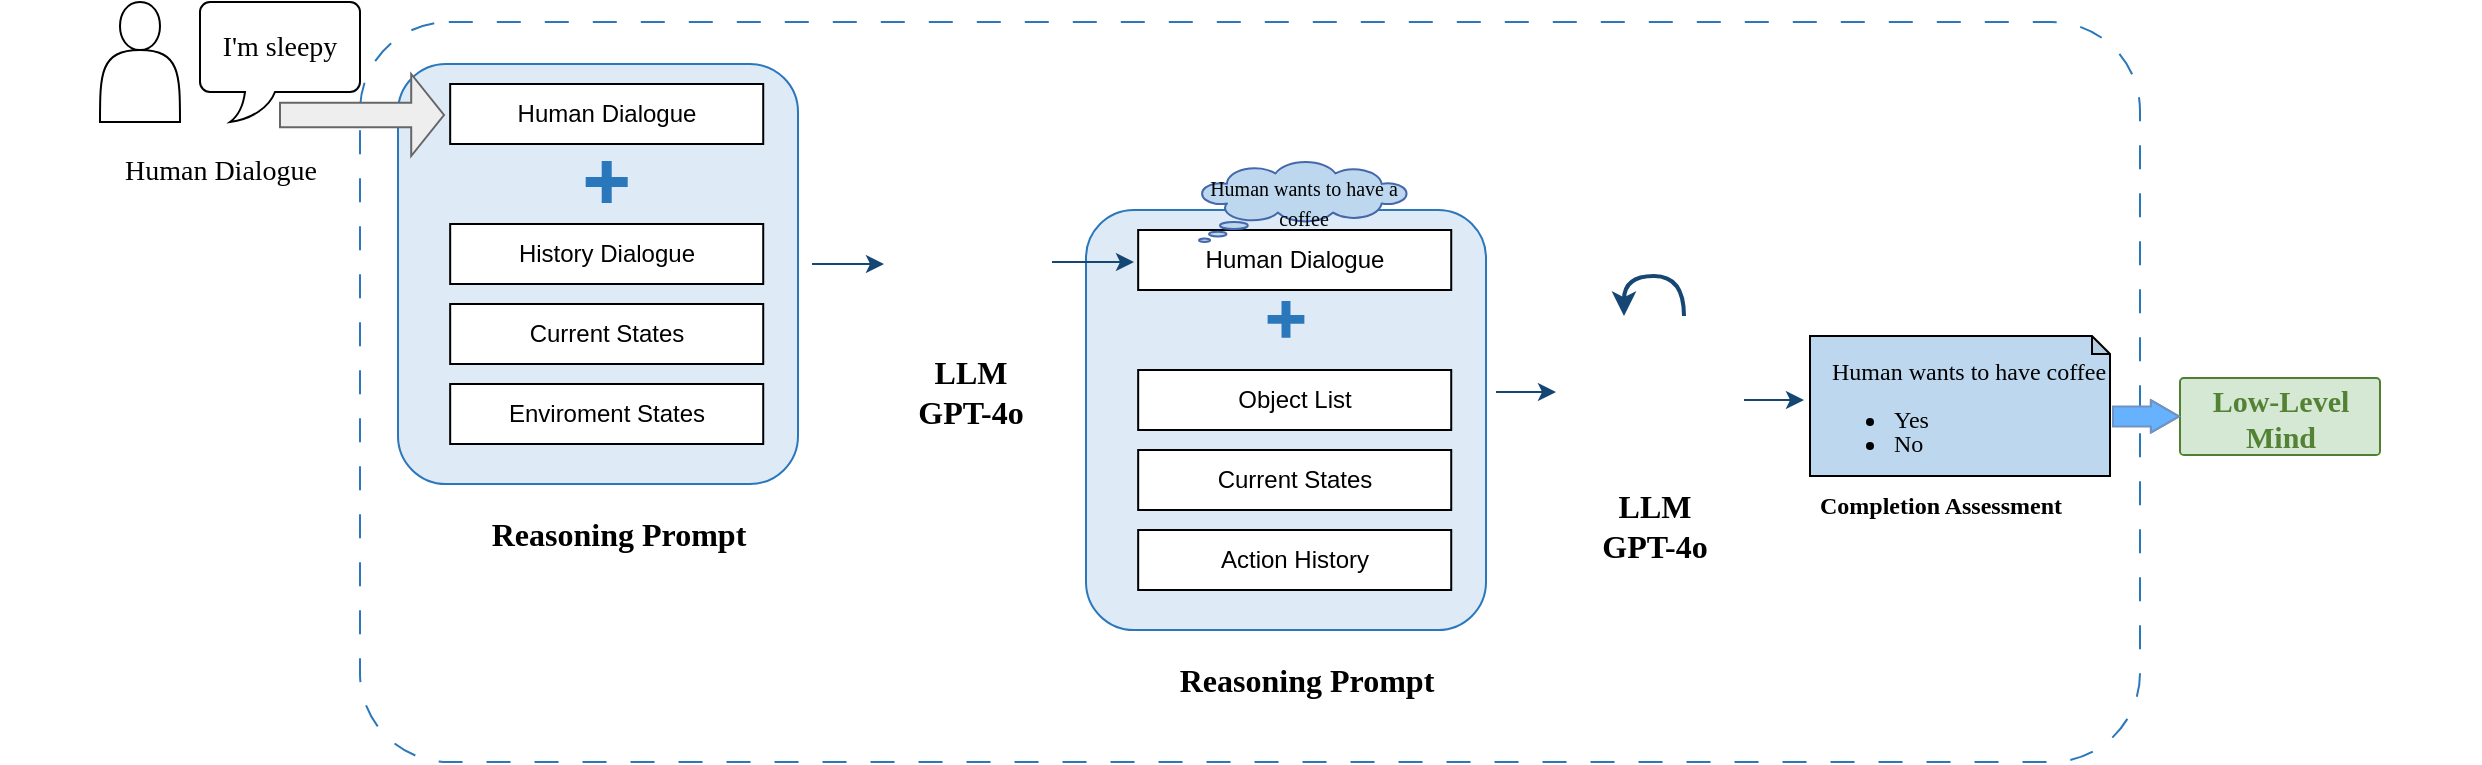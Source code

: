 <mxfile version="26.0.14">
  <diagram name="第 1 页" id="6OsEueN8ciZ8ijTwi9Zg">
    <mxGraphModel dx="2254" dy="959" grid="1" gridSize="10" guides="1" tooltips="1" connect="1" arrows="1" fold="1" page="1" pageScale="1" pageWidth="827" pageHeight="1169" math="0" shadow="0">
      <root>
        <mxCell id="0" />
        <mxCell id="1" parent="0" />
        <mxCell id="lzfWC1ChqtZ4avR7ghm4-158" value="" style="rounded=1;arcSize=12;whiteSpace=wrap;html=1;fillColor=light-dark(#FFFFFF,#1D293B);strokeColor=light-dark(#2a77bc, #5c79a3);dashed=1;dashPattern=12 12;" parent="1" vertex="1">
          <mxGeometry x="160" y="10" width="890" height="370" as="geometry" />
        </mxCell>
        <mxCell id="lzfWC1ChqtZ4avR7ghm4-130" value="" style="group" parent="1" vertex="1" connectable="0">
          <mxGeometry x="523" y="104" width="200" height="250" as="geometry" />
        </mxCell>
        <mxCell id="lzfWC1ChqtZ4avR7ghm4-131" value="" style="rounded=1;arcSize=12;whiteSpace=wrap;html=1;fillColor=light-dark(#deebf7, #1d293b);strokeColor=light-dark(#2a77bc, #5c79a3);" parent="lzfWC1ChqtZ4avR7ghm4-130" vertex="1">
          <mxGeometry width="200" height="210" as="geometry" />
        </mxCell>
        <mxCell id="lzfWC1ChqtZ4avR7ghm4-132" value="" style="group" parent="lzfWC1ChqtZ4avR7ghm4-130" vertex="1" connectable="0">
          <mxGeometry x="26.087" y="10" width="156.522" height="240" as="geometry" />
        </mxCell>
        <mxCell id="lzfWC1ChqtZ4avR7ghm4-133" value="" style="group" parent="lzfWC1ChqtZ4avR7ghm4-132" vertex="1" connectable="0">
          <mxGeometry width="156.522" height="30" as="geometry" />
        </mxCell>
        <mxCell id="lzfWC1ChqtZ4avR7ghm4-134" value="" style="verticalLabelPosition=bottom;verticalAlign=top;html=1;shape=mxgraph.basic.rect;fillColor2=none;strokeWidth=1;size=20;indent=5;" parent="lzfWC1ChqtZ4avR7ghm4-133" vertex="1">
          <mxGeometry width="156.522" height="30" as="geometry" />
        </mxCell>
        <mxCell id="lzfWC1ChqtZ4avR7ghm4-135" value="Human Dialogue" style="text;html=1;align=center;verticalAlign=middle;whiteSpace=wrap;rounded=0;" parent="lzfWC1ChqtZ4avR7ghm4-133" vertex="1">
          <mxGeometry y="7.5" width="156.522" height="15" as="geometry" />
        </mxCell>
        <mxCell id="lzfWC1ChqtZ4avR7ghm4-136" value="" style="group" parent="lzfWC1ChqtZ4avR7ghm4-132" vertex="1" connectable="0">
          <mxGeometry y="70" width="156.522" height="30" as="geometry" />
        </mxCell>
        <mxCell id="lzfWC1ChqtZ4avR7ghm4-137" value="" style="verticalLabelPosition=bottom;verticalAlign=top;html=1;shape=mxgraph.basic.rect;fillColor2=none;strokeWidth=1;size=20;indent=5;" parent="lzfWC1ChqtZ4avR7ghm4-136" vertex="1">
          <mxGeometry width="156.522" height="30" as="geometry" />
        </mxCell>
        <mxCell id="lzfWC1ChqtZ4avR7ghm4-138" value="Object List" style="text;html=1;align=center;verticalAlign=middle;whiteSpace=wrap;rounded=0;" parent="lzfWC1ChqtZ4avR7ghm4-136" vertex="1">
          <mxGeometry y="7.5" width="156.522" height="15" as="geometry" />
        </mxCell>
        <mxCell id="lzfWC1ChqtZ4avR7ghm4-139" value="" style="group" parent="lzfWC1ChqtZ4avR7ghm4-132" vertex="1" connectable="0">
          <mxGeometry y="110" width="156.522" height="30" as="geometry" />
        </mxCell>
        <mxCell id="lzfWC1ChqtZ4avR7ghm4-140" value="" style="verticalLabelPosition=bottom;verticalAlign=top;html=1;shape=mxgraph.basic.rect;fillColor2=none;strokeWidth=1;size=20;indent=5;" parent="lzfWC1ChqtZ4avR7ghm4-139" vertex="1">
          <mxGeometry width="156.522" height="30" as="geometry" />
        </mxCell>
        <mxCell id="lzfWC1ChqtZ4avR7ghm4-141" value="Current States" style="text;html=1;align=center;verticalAlign=middle;whiteSpace=wrap;rounded=0;" parent="lzfWC1ChqtZ4avR7ghm4-139" vertex="1">
          <mxGeometry y="7.5" width="156.522" height="15" as="geometry" />
        </mxCell>
        <mxCell id="lzfWC1ChqtZ4avR7ghm4-142" value="" style="group" parent="lzfWC1ChqtZ4avR7ghm4-132" vertex="1" connectable="0">
          <mxGeometry y="150" width="156.522" height="30" as="geometry" />
        </mxCell>
        <mxCell id="lzfWC1ChqtZ4avR7ghm4-143" value="" style="verticalLabelPosition=bottom;verticalAlign=top;html=1;shape=mxgraph.basic.rect;fillColor2=none;strokeWidth=1;size=20;indent=5;" parent="lzfWC1ChqtZ4avR7ghm4-142" vertex="1">
          <mxGeometry width="156.522" height="30" as="geometry" />
        </mxCell>
        <mxCell id="lzfWC1ChqtZ4avR7ghm4-144" value="Action History" style="text;html=1;align=center;verticalAlign=middle;whiteSpace=wrap;rounded=0;" parent="lzfWC1ChqtZ4avR7ghm4-142" vertex="1">
          <mxGeometry y="7.5" width="156.522" height="15" as="geometry" />
        </mxCell>
        <mxCell id="lzfWC1ChqtZ4avR7ghm4-145" value="&lt;font face=&quot;Times New Roman&quot; style=&quot;font-size: 16px;&quot;&gt;&lt;b style=&quot;&quot;&gt;Reasoning Prompt&lt;/b&gt;&lt;/font&gt;" style="text;html=1;align=center;verticalAlign=middle;resizable=0;points=[];autosize=1;strokeColor=none;fillColor=none;" parent="lzfWC1ChqtZ4avR7ghm4-132" vertex="1">
          <mxGeometry x="8.696" y="210" width="150" height="30" as="geometry" />
        </mxCell>
        <mxCell id="lzfWC1ChqtZ4avR7ghm4-146" value="" style="shape=cross;whiteSpace=wrap;html=1;fillColor=light-dark(#2a77bc, #ededed);strokeColor=light-dark(#2a77bc, #ededed);aspect=fixed;" parent="lzfWC1ChqtZ4avR7ghm4-132" vertex="1">
          <mxGeometry x="65.217" y="36" width="17.391" height="17.391" as="geometry" />
        </mxCell>
        <mxCell id="lzfWC1ChqtZ4avR7ghm4-20" value="" style="group" parent="lzfWC1ChqtZ4avR7ghm4-130" vertex="1" connectable="0">
          <mxGeometry x="52.174" y="-84" width="117.391" height="130" as="geometry" />
        </mxCell>
        <mxCell id="lzfWC1ChqtZ4avR7ghm4-21" value="" style="group" parent="lzfWC1ChqtZ4avR7ghm4-20" vertex="1" connectable="0">
          <mxGeometry y="60" width="113.043" height="60" as="geometry" />
        </mxCell>
        <mxCell id="lzfWC1ChqtZ4avR7ghm4-22" value="&lt;font style=&quot;font-size: 10px;&quot; face=&quot;Times New Roman&quot;&gt;Human wants to have a coffee&lt;/font&gt;" style="whiteSpace=wrap;html=1;shape=mxgraph.basic.cloud_callout;strokeColor=light-dark(#4468ab, #319eff);fillColor=light-dark(#bdd7ee, #1e4a76);" parent="lzfWC1ChqtZ4avR7ghm4-21" vertex="1">
          <mxGeometry x="4.348" width="104.348" height="40.0" as="geometry" />
        </mxCell>
        <mxCell id="lzfWC1ChqtZ4avR7ghm4-129" value="" style="group" parent="1" vertex="1" connectable="0">
          <mxGeometry x="179" y="31" width="200" height="250" as="geometry" />
        </mxCell>
        <mxCell id="lzfWC1ChqtZ4avR7ghm4-2" value="" style="rounded=1;arcSize=12;whiteSpace=wrap;html=1;fillColor=light-dark(#deebf7, #1d293b);strokeColor=light-dark(#2a77bc, #5c79a3);" parent="lzfWC1ChqtZ4avR7ghm4-129" vertex="1">
          <mxGeometry width="200" height="210" as="geometry" />
        </mxCell>
        <mxCell id="lzfWC1ChqtZ4avR7ghm4-102" value="" style="group" parent="lzfWC1ChqtZ4avR7ghm4-129" vertex="1" connectable="0">
          <mxGeometry x="26.087" y="10" width="156.522" height="240" as="geometry" />
        </mxCell>
        <mxCell id="lzfWC1ChqtZ4avR7ghm4-64" value="" style="group" parent="lzfWC1ChqtZ4avR7ghm4-102" vertex="1" connectable="0">
          <mxGeometry width="156.522" height="30" as="geometry" />
        </mxCell>
        <mxCell id="lzfWC1ChqtZ4avR7ghm4-63" value="" style="verticalLabelPosition=bottom;verticalAlign=top;html=1;shape=mxgraph.basic.rect;fillColor2=none;strokeWidth=1;size=20;indent=5;" parent="lzfWC1ChqtZ4avR7ghm4-64" vertex="1">
          <mxGeometry width="156.522" height="30" as="geometry" />
        </mxCell>
        <mxCell id="lzfWC1ChqtZ4avR7ghm4-60" value="Human Dialogue" style="text;html=1;align=center;verticalAlign=middle;whiteSpace=wrap;rounded=0;" parent="lzfWC1ChqtZ4avR7ghm4-64" vertex="1">
          <mxGeometry y="7.5" width="156.522" height="15" as="geometry" />
        </mxCell>
        <mxCell id="lzfWC1ChqtZ4avR7ghm4-65" value="" style="group" parent="lzfWC1ChqtZ4avR7ghm4-102" vertex="1" connectable="0">
          <mxGeometry y="70" width="156.522" height="30" as="geometry" />
        </mxCell>
        <mxCell id="lzfWC1ChqtZ4avR7ghm4-66" value="" style="verticalLabelPosition=bottom;verticalAlign=top;html=1;shape=mxgraph.basic.rect;fillColor2=none;strokeWidth=1;size=20;indent=5;" parent="lzfWC1ChqtZ4avR7ghm4-65" vertex="1">
          <mxGeometry width="156.522" height="30" as="geometry" />
        </mxCell>
        <mxCell id="lzfWC1ChqtZ4avR7ghm4-67" value="History Dialogue" style="text;html=1;align=center;verticalAlign=middle;whiteSpace=wrap;rounded=0;" parent="lzfWC1ChqtZ4avR7ghm4-65" vertex="1">
          <mxGeometry y="7.5" width="156.522" height="15" as="geometry" />
        </mxCell>
        <mxCell id="lzfWC1ChqtZ4avR7ghm4-68" value="" style="group" parent="lzfWC1ChqtZ4avR7ghm4-102" vertex="1" connectable="0">
          <mxGeometry y="110" width="156.522" height="30" as="geometry" />
        </mxCell>
        <mxCell id="lzfWC1ChqtZ4avR7ghm4-69" value="" style="verticalLabelPosition=bottom;verticalAlign=top;html=1;shape=mxgraph.basic.rect;fillColor2=none;strokeWidth=1;size=20;indent=5;" parent="lzfWC1ChqtZ4avR7ghm4-68" vertex="1">
          <mxGeometry width="156.522" height="30" as="geometry" />
        </mxCell>
        <mxCell id="lzfWC1ChqtZ4avR7ghm4-70" value="Current States" style="text;html=1;align=center;verticalAlign=middle;whiteSpace=wrap;rounded=0;" parent="lzfWC1ChqtZ4avR7ghm4-68" vertex="1">
          <mxGeometry y="7.5" width="156.522" height="15" as="geometry" />
        </mxCell>
        <mxCell id="lzfWC1ChqtZ4avR7ghm4-71" value="" style="group" parent="lzfWC1ChqtZ4avR7ghm4-102" vertex="1" connectable="0">
          <mxGeometry y="150" width="156.522" height="30" as="geometry" />
        </mxCell>
        <mxCell id="lzfWC1ChqtZ4avR7ghm4-72" value="" style="verticalLabelPosition=bottom;verticalAlign=top;html=1;shape=mxgraph.basic.rect;fillColor2=none;strokeWidth=1;size=20;indent=5;" parent="lzfWC1ChqtZ4avR7ghm4-71" vertex="1">
          <mxGeometry width="156.522" height="30" as="geometry" />
        </mxCell>
        <mxCell id="lzfWC1ChqtZ4avR7ghm4-73" value="Enviroment States" style="text;html=1;align=center;verticalAlign=middle;whiteSpace=wrap;rounded=0;" parent="lzfWC1ChqtZ4avR7ghm4-71" vertex="1">
          <mxGeometry y="7.5" width="156.522" height="15" as="geometry" />
        </mxCell>
        <mxCell id="lzfWC1ChqtZ4avR7ghm4-74" value="&lt;font face=&quot;Times New Roman&quot; style=&quot;font-size: 16px;&quot;&gt;&lt;b style=&quot;&quot;&gt;Reasoning Prompt&lt;/b&gt;&lt;/font&gt;" style="text;html=1;align=center;verticalAlign=middle;resizable=0;points=[];autosize=1;strokeColor=none;fillColor=none;" parent="lzfWC1ChqtZ4avR7ghm4-102" vertex="1">
          <mxGeometry x="8.696" y="210" width="150" height="30" as="geometry" />
        </mxCell>
        <mxCell id="lzfWC1ChqtZ4avR7ghm4-86" value="" style="shape=cross;whiteSpace=wrap;html=1;fillColor=light-dark(#2a77bc, #ededed);strokeColor=light-dark(#2a77bc, #ededed);aspect=fixed;" parent="lzfWC1ChqtZ4avR7ghm4-102" vertex="1">
          <mxGeometry x="68.263" y="39" width="20" height="20" as="geometry" />
        </mxCell>
        <mxCell id="lzfWC1ChqtZ4avR7ghm4-152" value="" style="shape=singleArrow;whiteSpace=wrap;html=1;fillColor=light-dark(#eeeeee, #1a1a1a);strokeColor=#666666;gradientColor=none;" parent="lzfWC1ChqtZ4avR7ghm4-129" vertex="1">
          <mxGeometry x="-59" y="5" width="82" height="41" as="geometry" />
        </mxCell>
        <mxCell id="lzfWC1ChqtZ4avR7ghm4-3" value="" style="group" parent="1" vertex="1" connectable="0">
          <mxGeometry x="30" width="140" height="100" as="geometry" />
        </mxCell>
        <mxCell id="lzfWC1ChqtZ4avR7ghm4-4" value="" style="group" parent="lzfWC1ChqtZ4avR7ghm4-3" vertex="1" connectable="0">
          <mxGeometry x="-50" width="190" height="88" as="geometry" />
        </mxCell>
        <mxCell id="lzfWC1ChqtZ4avR7ghm4-5" value="" style="shape=actor;whiteSpace=wrap;html=1;" parent="lzfWC1ChqtZ4avR7ghm4-4" vertex="1">
          <mxGeometry x="50" width="40" height="60" as="geometry" />
        </mxCell>
        <mxCell id="lzfWC1ChqtZ4avR7ghm4-6" value="&lt;font face=&quot;Times New Roman&quot; style=&quot;font-size: 14px;&quot;&gt;I&#39;m sleepy&lt;/font&gt;" style="whiteSpace=wrap;html=1;shape=mxgraph.basic.roundRectCallout;dx=30;dy=15;size=5;boundedLbl=1;" parent="lzfWC1ChqtZ4avR7ghm4-4" vertex="1">
          <mxGeometry x="100" width="80" height="60" as="geometry" />
        </mxCell>
        <mxCell id="lzfWC1ChqtZ4avR7ghm4-7" value="&lt;font face=&quot;Times New Roman&quot; style=&quot;font-size: 14px;&quot;&gt;Human Dialogue&lt;/font&gt;" style="text;html=1;align=center;verticalAlign=middle;resizable=0;points=[];autosize=1;strokeColor=none;fillColor=none;" parent="lzfWC1ChqtZ4avR7ghm4-3" vertex="1">
          <mxGeometry y="70" width="120" height="30" as="geometry" />
        </mxCell>
        <mxCell id="lzfWC1ChqtZ4avR7ghm4-8" style="edgeStyle=orthogonalEdgeStyle;rounded=1;orthogonalLoop=1;jettySize=auto;html=1;fillColor=#1ba1e2;strokeColor=light-dark(#164673, #51afe7);curved=0;textShadow=1;" parent="1" edge="1">
          <mxGeometry relative="1" as="geometry">
            <mxPoint x="386" y="131" as="sourcePoint" />
            <mxPoint x="422" y="131" as="targetPoint" />
          </mxGeometry>
        </mxCell>
        <mxCell id="lzfWC1ChqtZ4avR7ghm4-53" value="" style="group" parent="1" vertex="1" connectable="0">
          <mxGeometry x="1070" y="179" width="150" height="57" as="geometry" />
        </mxCell>
        <mxCell id="lzfWC1ChqtZ4avR7ghm4-1" value="" style="rounded=1;arcSize=5;whiteSpace=wrap;html=1;fillColor=#d5e8d4;strokeColor=light-dark(#517f31, #446e2c);" parent="lzfWC1ChqtZ4avR7ghm4-53" vertex="1">
          <mxGeometry y="9" width="100" height="38.5" as="geometry" />
        </mxCell>
        <mxCell id="lzfWC1ChqtZ4avR7ghm4-25" value="&lt;font style=&quot;font-size: 15px;&quot; face=&quot;Times New Roman&quot;&gt;Low-Level&lt;/font&gt;&lt;div&gt;&lt;font style=&quot;font-size: 15px;&quot; face=&quot;Times New Roman&quot;&gt;Mind&lt;/font&gt;&lt;/div&gt;" style="text;html=1;align=center;verticalAlign=middle;resizable=0;points=[];autosize=1;strokeColor=none;fillColor=none;fontColor=light-dark(#548235, #69c195);fontStyle=1" parent="lzfWC1ChqtZ4avR7ghm4-53" vertex="1">
          <mxGeometry x="5" y="3.8" width="90" height="50" as="geometry" />
        </mxCell>
        <mxCell id="lzfWC1ChqtZ4avR7ghm4-55" value="" style="group" parent="1" vertex="1" connectable="0">
          <mxGeometry x="885" y="137" width="150" height="130" as="geometry" />
        </mxCell>
        <mxCell id="lzfWC1ChqtZ4avR7ghm4-40" value="" style="group" parent="lzfWC1ChqtZ4avR7ghm4-55" vertex="1" connectable="0">
          <mxGeometry width="130.645" height="130" as="geometry" />
        </mxCell>
        <mxCell id="lzfWC1ChqtZ4avR7ghm4-41" value="&lt;b&gt;&lt;font face=&quot;Times New Roman&quot;&gt;Completion Assessment&lt;/font&gt;&lt;/b&gt;" style="text;html=1;align=center;verticalAlign=middle;resizable=0;points=[];autosize=1;strokeColor=none;fillColor=none;" parent="lzfWC1ChqtZ4avR7ghm4-40" vertex="1">
          <mxGeometry x="-4.839" y="100" width="140" height="30" as="geometry" />
        </mxCell>
        <mxCell id="lzfWC1ChqtZ4avR7ghm4-44" value="&lt;div style=&quot;text-align: center; line-height: 100%;&quot;&gt;&lt;span style=&quot;background-color: transparent; color: light-dark(rgb(0, 0, 0), rgb(255, 255, 255)); font-family: &amp;quot;Times New Roman&amp;quot;;&quot;&gt;&amp;nbsp; &amp;nbsp; &amp;nbsp;&lt;/span&gt;&lt;/div&gt;&lt;div style=&quot;text-align: center; line-height: 100%;&quot;&gt;&lt;span style=&quot;background-color: transparent; color: light-dark(rgb(0, 0, 0), rgb(255, 255, 255)); font-family: &amp;quot;Times New Roman&amp;quot;;&quot;&gt;&amp;nbsp; &amp;nbsp;&lt;/span&gt;&lt;span style=&quot;font-family: &amp;quot;Times New Roman&amp;quot;; background-color: transparent; color: light-dark(rgb(0, 0, 0), rgb(255, 255, 255));&quot;&gt;Human wants to have coffee&lt;/span&gt;&lt;/div&gt;&lt;ul style=&quot;line-height: 100%;&quot;&gt;&lt;li&gt;&lt;font face=&quot;Times New Roman&quot;&gt;Yes&lt;/font&gt;&lt;/li&gt;&lt;li&gt;&lt;font face=&quot;Times New Roman&quot;&gt;No&lt;/font&gt;&lt;/li&gt;&lt;/ul&gt;" style="shape=note;whiteSpace=wrap;html=1;backgroundOutline=1;darkOpacity=0.05;align=left;size=9;fillColor=light-dark(#bdd7ee, #ededed);" parent="lzfWC1ChqtZ4avR7ghm4-55" vertex="1">
          <mxGeometry y="30" width="150" height="70" as="geometry" />
        </mxCell>
        <mxCell id="lzfWC1ChqtZ4avR7ghm4-87" style="edgeStyle=orthogonalEdgeStyle;rounded=1;orthogonalLoop=1;jettySize=auto;html=1;fillColor=#1ba1e2;strokeColor=light-dark(#164673, #51afe7);curved=0;textShadow=1;" parent="1" edge="1">
          <mxGeometry relative="1" as="geometry">
            <mxPoint x="506" y="130" as="sourcePoint" />
            <mxPoint x="547" y="130" as="targetPoint" />
          </mxGeometry>
        </mxCell>
        <mxCell id="lzfWC1ChqtZ4avR7ghm4-128" value="" style="group" parent="1" vertex="1" connectable="0">
          <mxGeometry x="420" y="80" width="90" height="165" as="geometry" />
        </mxCell>
        <mxCell id="lzfWC1ChqtZ4avR7ghm4-42" value="" style="shape=image;html=1;verticalAlign=top;verticalLabelPosition=bottom;labelBackgroundColor=#ffffff;imageAspect=0;aspect=fixed;image=https://cdn0.iconfinder.com/data/icons/phosphor-light-vol-1/256/brain-light-128.png;imageBackground=none;imageBorder=none;" parent="lzfWC1ChqtZ4avR7ghm4-128" vertex="1">
          <mxGeometry x="3.5" y="7.5" width="83" height="83" as="geometry" />
        </mxCell>
        <mxCell id="lzfWC1ChqtZ4avR7ghm4-18" value="" style="group;fontStyle=0;strokeWidth=1;" parent="lzfWC1ChqtZ4avR7ghm4-128" vertex="1" connectable="0">
          <mxGeometry width="90" height="165" as="geometry" />
        </mxCell>
        <mxCell id="lzfWC1ChqtZ4avR7ghm4-19" value="&lt;font style=&quot;font-size: 16px;&quot; face=&quot;Times New Roman&quot;&gt;&lt;b style=&quot;&quot;&gt;LLM&lt;/b&gt;&lt;/font&gt;&lt;div&gt;&lt;font style=&quot;font-size: 16px;&quot; face=&quot;Times New Roman&quot;&gt;&lt;b style=&quot;&quot;&gt;GPT-4o&lt;/b&gt;&lt;/font&gt;&lt;/div&gt;" style="text;html=1;align=center;verticalAlign=middle;resizable=0;points=[];autosize=1;strokeColor=none;fillColor=none;" parent="lzfWC1ChqtZ4avR7ghm4-18" vertex="1">
          <mxGeometry x="5.436" y="90" width="80" height="50" as="geometry" />
        </mxCell>
        <mxCell id="lzfWC1ChqtZ4avR7ghm4-147" value="" style="group" parent="1" vertex="1" connectable="0">
          <mxGeometry x="762" y="146.5" width="90" height="165" as="geometry" />
        </mxCell>
        <mxCell id="lzfWC1ChqtZ4avR7ghm4-148" value="" style="shape=image;html=1;verticalAlign=top;verticalLabelPosition=bottom;labelBackgroundColor=#ffffff;imageAspect=0;aspect=fixed;image=https://cdn0.iconfinder.com/data/icons/phosphor-light-vol-1/256/brain-light-128.png;imageBackground=none;imageBorder=none;" parent="lzfWC1ChqtZ4avR7ghm4-147" vertex="1">
          <mxGeometry x="3.5" y="7.5" width="83" height="83" as="geometry" />
        </mxCell>
        <mxCell id="lzfWC1ChqtZ4avR7ghm4-149" value="" style="group;fontStyle=0;strokeWidth=1;" parent="lzfWC1ChqtZ4avR7ghm4-147" vertex="1" connectable="0">
          <mxGeometry width="90" height="165" as="geometry" />
        </mxCell>
        <mxCell id="lzfWC1ChqtZ4avR7ghm4-150" value="&lt;font style=&quot;font-size: 16px;&quot; face=&quot;Times New Roman&quot;&gt;&lt;b style=&quot;&quot;&gt;LLM&lt;/b&gt;&lt;/font&gt;&lt;div&gt;&lt;font style=&quot;font-size: 16px;&quot; face=&quot;Times New Roman&quot;&gt;&lt;b style=&quot;&quot;&gt;GPT-4o&lt;/b&gt;&lt;/font&gt;&lt;/div&gt;" style="text;html=1;align=center;verticalAlign=middle;resizable=0;points=[];autosize=1;strokeColor=none;fillColor=none;" parent="lzfWC1ChqtZ4avR7ghm4-149" vertex="1">
          <mxGeometry x="5.436" y="90" width="80" height="50" as="geometry" />
        </mxCell>
        <mxCell id="lzfWC1ChqtZ4avR7ghm4-151" style="edgeStyle=orthogonalEdgeStyle;rounded=1;orthogonalLoop=1;jettySize=auto;html=1;fillColor=#1ba1e2;strokeColor=light-dark(#164673, #51afe7);curved=0;textShadow=1;" parent="1" edge="1">
          <mxGeometry relative="1" as="geometry">
            <mxPoint x="728" y="195" as="sourcePoint" />
            <mxPoint x="758" y="195" as="targetPoint" />
          </mxGeometry>
        </mxCell>
        <mxCell id="lzfWC1ChqtZ4avR7ghm4-154" style="edgeStyle=orthogonalEdgeStyle;rounded=1;orthogonalLoop=1;jettySize=auto;html=1;fillColor=#1ba1e2;strokeColor=light-dark(#164673, #51afe7);curved=0;textShadow=1;" parent="1" edge="1">
          <mxGeometry relative="1" as="geometry">
            <mxPoint x="852" y="199" as="sourcePoint" />
            <mxPoint x="882" y="199" as="targetPoint" />
          </mxGeometry>
        </mxCell>
        <mxCell id="lzfWC1ChqtZ4avR7ghm4-157" value="" style="curved=1;endArrow=classic;html=1;rounded=0;strokeWidth=2;strokeColor=light-dark(#164673, #ededed);" parent="1" edge="1">
          <mxGeometry width="50" height="50" relative="1" as="geometry">
            <mxPoint x="822" y="157" as="sourcePoint" />
            <mxPoint x="792" y="157" as="targetPoint" />
            <Array as="points">
              <mxPoint x="822" y="137" />
              <mxPoint x="792" y="137" />
            </Array>
          </mxGeometry>
        </mxCell>
        <mxCell id="AITXleeTlLZJdZYa5H9a-1" value="" style="shape=flexArrow;endArrow=classic;html=1;rounded=0;fillColor=#66B2FF;strokeColor=light-dark(#7193c2, #ededed);endWidth=5.2;endSize=4.356;" edge="1" parent="1">
          <mxGeometry width="50" height="50" relative="1" as="geometry">
            <mxPoint x="1036" y="207.21" as="sourcePoint" />
            <mxPoint x="1070" y="207.21" as="targetPoint" />
            <Array as="points">
              <mxPoint x="1046" y="207.21" />
            </Array>
          </mxGeometry>
        </mxCell>
      </root>
    </mxGraphModel>
  </diagram>
</mxfile>
